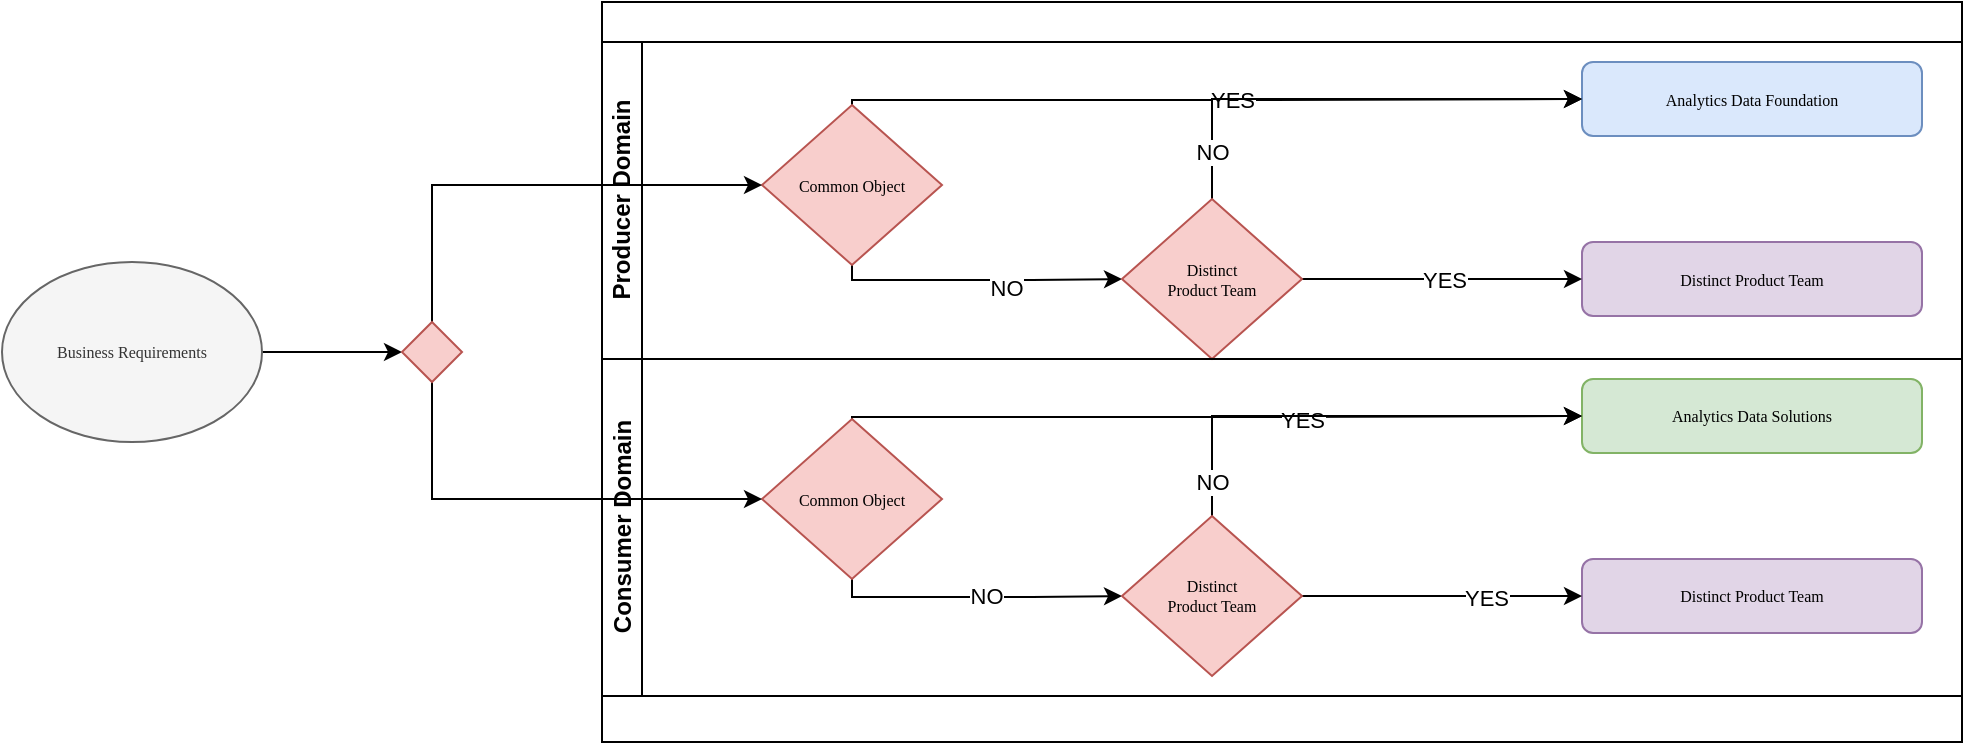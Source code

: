 <mxfile version="21.6.2" type="github">
  <diagram name="Page-1" id="c7488fd3-1785-93aa-aadb-54a6760d102a">
    <mxGraphModel dx="1901" dy="1033" grid="1" gridSize="10" guides="1" tooltips="1" connect="1" arrows="1" fold="1" page="1" pageScale="1" pageWidth="1100" pageHeight="850" background="none" math="0" shadow="0">
      <root>
        <mxCell id="0" />
        <mxCell id="1" parent="0" />
        <mxCell id="2b4e8129b02d487f-1" value="" style="swimlane;html=1;childLayout=stackLayout;horizontal=1;startSize=20;horizontalStack=0;rounded=0;shadow=0;labelBackgroundColor=none;strokeWidth=1;fontFamily=Verdana;fontSize=8;align=center;" parent="1" vertex="1">
          <mxGeometry x="340" y="70" width="680" height="370" as="geometry" />
        </mxCell>
        <mxCell id="2b4e8129b02d487f-2" value="Producer Domain" style="swimlane;html=1;startSize=20;horizontal=0;" parent="2b4e8129b02d487f-1" vertex="1">
          <mxGeometry y="20" width="680" height="158.5" as="geometry" />
        </mxCell>
        <mxCell id="2b4e8129b02d487f-6" value="Analytics Data Foundation" style="rounded=1;whiteSpace=wrap;html=1;shadow=0;labelBackgroundColor=none;strokeWidth=1;fontFamily=Verdana;fontSize=8;align=center;fillColor=#dae8fc;strokeColor=#6c8ebf;" parent="2b4e8129b02d487f-2" vertex="1">
          <mxGeometry x="490" y="10" width="170" height="37" as="geometry" />
        </mxCell>
        <mxCell id="4Af8fCJvCM1kXZFT_8PY-9" style="edgeStyle=orthogonalEdgeStyle;rounded=0;orthogonalLoop=1;jettySize=auto;html=1;exitX=0.5;exitY=0;exitDx=0;exitDy=0;exitPerimeter=0;entryX=0;entryY=0.5;entryDx=0;entryDy=0;" edge="1" parent="2b4e8129b02d487f-2" source="4Af8fCJvCM1kXZFT_8PY-4" target="2b4e8129b02d487f-6">
          <mxGeometry relative="1" as="geometry">
            <Array as="points">
              <mxPoint x="125" y="29" />
              <mxPoint x="330" y="29" />
            </Array>
          </mxGeometry>
        </mxCell>
        <mxCell id="4Af8fCJvCM1kXZFT_8PY-10" value="YES" style="edgeLabel;html=1;align=center;verticalAlign=middle;resizable=0;points=[];" vertex="1" connectable="0" parent="4Af8fCJvCM1kXZFT_8PY-9">
          <mxGeometry x="0.044" relative="1" as="geometry">
            <mxPoint as="offset" />
          </mxGeometry>
        </mxCell>
        <mxCell id="4Af8fCJvCM1kXZFT_8PY-22" style="edgeStyle=orthogonalEdgeStyle;rounded=0;orthogonalLoop=1;jettySize=auto;html=1;exitX=0.5;exitY=1;exitDx=0;exitDy=0;exitPerimeter=0;entryX=0;entryY=0.5;entryDx=0;entryDy=0;entryPerimeter=0;" edge="1" parent="2b4e8129b02d487f-2" source="4Af8fCJvCM1kXZFT_8PY-4" target="4Af8fCJvCM1kXZFT_8PY-21">
          <mxGeometry relative="1" as="geometry">
            <Array as="points">
              <mxPoint x="125" y="119" />
              <mxPoint x="215" y="119" />
            </Array>
          </mxGeometry>
        </mxCell>
        <mxCell id="4Af8fCJvCM1kXZFT_8PY-23" value="NO" style="edgeLabel;html=1;align=center;verticalAlign=middle;resizable=0;points=[];" vertex="1" connectable="0" parent="4Af8fCJvCM1kXZFT_8PY-22">
          <mxGeometry x="0.185" y="-4" relative="1" as="geometry">
            <mxPoint as="offset" />
          </mxGeometry>
        </mxCell>
        <mxCell id="4Af8fCJvCM1kXZFT_8PY-4" value="Common Object" style="strokeWidth=1;html=1;shape=mxgraph.flowchart.decision;whiteSpace=wrap;rounded=1;shadow=0;labelBackgroundColor=none;fontFamily=Verdana;fontSize=8;align=center;fillColor=#f8cecc;strokeColor=#b85450;" vertex="1" parent="2b4e8129b02d487f-2">
          <mxGeometry x="80" y="31.5" width="90" height="80" as="geometry" />
        </mxCell>
        <mxCell id="4Af8fCJvCM1kXZFT_8PY-7" value="Distinct Product Team" style="rounded=1;whiteSpace=wrap;html=1;shadow=0;labelBackgroundColor=none;strokeWidth=1;fontFamily=Verdana;fontSize=8;align=center;fillColor=#e1d5e7;strokeColor=#9673a6;" vertex="1" parent="2b4e8129b02d487f-2">
          <mxGeometry x="490" y="100" width="170" height="37" as="geometry" />
        </mxCell>
        <mxCell id="4Af8fCJvCM1kXZFT_8PY-25" style="edgeStyle=orthogonalEdgeStyle;rounded=0;orthogonalLoop=1;jettySize=auto;html=1;exitX=1;exitY=0.5;exitDx=0;exitDy=0;exitPerimeter=0;entryX=0;entryY=0.5;entryDx=0;entryDy=0;" edge="1" parent="2b4e8129b02d487f-2" source="4Af8fCJvCM1kXZFT_8PY-21" target="4Af8fCJvCM1kXZFT_8PY-7">
          <mxGeometry relative="1" as="geometry" />
        </mxCell>
        <mxCell id="4Af8fCJvCM1kXZFT_8PY-26" value="YES" style="edgeLabel;html=1;align=center;verticalAlign=middle;resizable=0;points=[];" vertex="1" connectable="0" parent="4Af8fCJvCM1kXZFT_8PY-25">
          <mxGeometry x="0.006" y="1" relative="1" as="geometry">
            <mxPoint y="1" as="offset" />
          </mxGeometry>
        </mxCell>
        <mxCell id="4Af8fCJvCM1kXZFT_8PY-27" style="edgeStyle=orthogonalEdgeStyle;rounded=0;orthogonalLoop=1;jettySize=auto;html=1;exitX=0.5;exitY=0;exitDx=0;exitDy=0;exitPerimeter=0;entryX=0;entryY=0.5;entryDx=0;entryDy=0;" edge="1" parent="2b4e8129b02d487f-2" source="4Af8fCJvCM1kXZFT_8PY-21" target="2b4e8129b02d487f-6">
          <mxGeometry relative="1" as="geometry" />
        </mxCell>
        <mxCell id="4Af8fCJvCM1kXZFT_8PY-28" value="NO" style="edgeLabel;html=1;align=center;verticalAlign=middle;resizable=0;points=[];" vertex="1" connectable="0" parent="4Af8fCJvCM1kXZFT_8PY-27">
          <mxGeometry x="-0.8" relative="1" as="geometry">
            <mxPoint as="offset" />
          </mxGeometry>
        </mxCell>
        <mxCell id="4Af8fCJvCM1kXZFT_8PY-21" value="Distinct &lt;br&gt;Product Team" style="strokeWidth=1;html=1;shape=mxgraph.flowchart.decision;whiteSpace=wrap;rounded=1;shadow=0;labelBackgroundColor=none;fontFamily=Verdana;fontSize=8;align=center;fillColor=#f8cecc;strokeColor=#b85450;" vertex="1" parent="2b4e8129b02d487f-2">
          <mxGeometry x="260" y="78.5" width="90" height="80" as="geometry" />
        </mxCell>
        <mxCell id="2b4e8129b02d487f-3" value="Consumer Domain" style="swimlane;html=1;startSize=20;horizontal=0;" parent="2b4e8129b02d487f-1" vertex="1">
          <mxGeometry y="178.5" width="680" height="168.5" as="geometry" />
        </mxCell>
        <mxCell id="4Af8fCJvCM1kXZFT_8PY-5" value="Analytics Data Solutions" style="rounded=1;whiteSpace=wrap;html=1;shadow=0;labelBackgroundColor=none;strokeWidth=1;fontFamily=Verdana;fontSize=8;align=center;fillColor=#d5e8d4;strokeColor=#82b366;" vertex="1" parent="2b4e8129b02d487f-3">
          <mxGeometry x="490" y="10" width="170" height="37" as="geometry" />
        </mxCell>
        <mxCell id="4Af8fCJvCM1kXZFT_8PY-11" style="edgeStyle=orthogonalEdgeStyle;rounded=0;orthogonalLoop=1;jettySize=auto;html=1;exitX=0.5;exitY=0;exitDx=0;exitDy=0;exitPerimeter=0;entryX=0;entryY=0.5;entryDx=0;entryDy=0;" edge="1" parent="2b4e8129b02d487f-3" source="4Af8fCJvCM1kXZFT_8PY-6" target="4Af8fCJvCM1kXZFT_8PY-5">
          <mxGeometry relative="1" as="geometry">
            <Array as="points">
              <mxPoint x="125" y="29" />
              <mxPoint x="330" y="29" />
            </Array>
          </mxGeometry>
        </mxCell>
        <mxCell id="4Af8fCJvCM1kXZFT_8PY-12" value="YES" style="edgeLabel;html=1;align=center;verticalAlign=middle;resizable=0;points=[];" vertex="1" connectable="0" parent="4Af8fCJvCM1kXZFT_8PY-11">
          <mxGeometry x="0.232" y="-1" relative="1" as="geometry">
            <mxPoint as="offset" />
          </mxGeometry>
        </mxCell>
        <mxCell id="4Af8fCJvCM1kXZFT_8PY-19" style="edgeStyle=orthogonalEdgeStyle;rounded=0;orthogonalLoop=1;jettySize=auto;html=1;exitX=0.5;exitY=1;exitDx=0;exitDy=0;exitPerimeter=0;entryX=0;entryY=0.5;entryDx=0;entryDy=0;entryPerimeter=0;" edge="1" parent="2b4e8129b02d487f-3" source="4Af8fCJvCM1kXZFT_8PY-6" target="4Af8fCJvCM1kXZFT_8PY-13">
          <mxGeometry relative="1" as="geometry">
            <Array as="points">
              <mxPoint x="125" y="119" />
              <mxPoint x="215" y="119" />
            </Array>
          </mxGeometry>
        </mxCell>
        <mxCell id="4Af8fCJvCM1kXZFT_8PY-20" value="NO" style="edgeLabel;html=1;align=center;verticalAlign=middle;resizable=0;points=[];" vertex="1" connectable="0" parent="4Af8fCJvCM1kXZFT_8PY-19">
          <mxGeometry x="0.057" y="1" relative="1" as="geometry">
            <mxPoint as="offset" />
          </mxGeometry>
        </mxCell>
        <mxCell id="4Af8fCJvCM1kXZFT_8PY-6" value="Common Object" style="strokeWidth=1;html=1;shape=mxgraph.flowchart.decision;whiteSpace=wrap;rounded=1;shadow=0;labelBackgroundColor=none;fontFamily=Verdana;fontSize=8;align=center;fillColor=#f8cecc;strokeColor=#b85450;" vertex="1" parent="2b4e8129b02d487f-3">
          <mxGeometry x="80" y="30" width="90" height="80" as="geometry" />
        </mxCell>
        <mxCell id="4Af8fCJvCM1kXZFT_8PY-8" value="Distinct Product Team" style="rounded=1;whiteSpace=wrap;html=1;shadow=0;labelBackgroundColor=none;strokeWidth=1;fontFamily=Verdana;fontSize=8;align=center;fillColor=#e1d5e7;strokeColor=#9673a6;" vertex="1" parent="2b4e8129b02d487f-3">
          <mxGeometry x="490" y="100" width="170" height="37" as="geometry" />
        </mxCell>
        <mxCell id="4Af8fCJvCM1kXZFT_8PY-15" style="edgeStyle=orthogonalEdgeStyle;rounded=0;orthogonalLoop=1;jettySize=auto;html=1;exitX=0.5;exitY=0;exitDx=0;exitDy=0;exitPerimeter=0;entryX=0;entryY=0.5;entryDx=0;entryDy=0;" edge="1" parent="2b4e8129b02d487f-3" source="4Af8fCJvCM1kXZFT_8PY-13" target="4Af8fCJvCM1kXZFT_8PY-5">
          <mxGeometry relative="1" as="geometry" />
        </mxCell>
        <mxCell id="4Af8fCJvCM1kXZFT_8PY-16" value="NO" style="edgeLabel;html=1;align=center;verticalAlign=middle;resizable=0;points=[];" vertex="1" connectable="0" parent="4Af8fCJvCM1kXZFT_8PY-15">
          <mxGeometry x="-0.853" relative="1" as="geometry">
            <mxPoint as="offset" />
          </mxGeometry>
        </mxCell>
        <mxCell id="4Af8fCJvCM1kXZFT_8PY-17" style="edgeStyle=orthogonalEdgeStyle;rounded=0;orthogonalLoop=1;jettySize=auto;html=1;exitX=1;exitY=0.5;exitDx=0;exitDy=0;exitPerimeter=0;entryX=0;entryY=0.5;entryDx=0;entryDy=0;" edge="1" parent="2b4e8129b02d487f-3" source="4Af8fCJvCM1kXZFT_8PY-13" target="4Af8fCJvCM1kXZFT_8PY-8">
          <mxGeometry relative="1" as="geometry" />
        </mxCell>
        <mxCell id="4Af8fCJvCM1kXZFT_8PY-18" value="YES" style="edgeLabel;html=1;align=center;verticalAlign=middle;resizable=0;points=[];" vertex="1" connectable="0" parent="4Af8fCJvCM1kXZFT_8PY-17">
          <mxGeometry x="0.306" relative="1" as="geometry">
            <mxPoint y="1" as="offset" />
          </mxGeometry>
        </mxCell>
        <mxCell id="4Af8fCJvCM1kXZFT_8PY-13" value="Distinct &lt;br&gt;Product Team" style="strokeWidth=1;html=1;shape=mxgraph.flowchart.decision;whiteSpace=wrap;rounded=1;shadow=0;labelBackgroundColor=none;fontFamily=Verdana;fontSize=8;align=center;fillColor=#f8cecc;strokeColor=#b85450;" vertex="1" parent="2b4e8129b02d487f-3">
          <mxGeometry x="260" y="78.5" width="90" height="80" as="geometry" />
        </mxCell>
        <mxCell id="4Af8fCJvCM1kXZFT_8PY-3" style="edgeStyle=orthogonalEdgeStyle;rounded=0;orthogonalLoop=1;jettySize=auto;html=1;exitX=1;exitY=0.5;exitDx=0;exitDy=0;" edge="1" parent="1" source="2b4e8129b02d487f-5" target="4Af8fCJvCM1kXZFT_8PY-2">
          <mxGeometry relative="1" as="geometry" />
        </mxCell>
        <mxCell id="2b4e8129b02d487f-5" value="Business Requirements" style="ellipse;whiteSpace=wrap;html=1;rounded=0;shadow=0;labelBackgroundColor=none;strokeWidth=1;fontFamily=Verdana;fontSize=8;align=center;fillColor=#f5f5f5;fontColor=#333333;strokeColor=#666666;" parent="1" vertex="1">
          <mxGeometry x="40" y="200" width="130" height="90" as="geometry" />
        </mxCell>
        <mxCell id="4Af8fCJvCM1kXZFT_8PY-30" style="edgeStyle=orthogonalEdgeStyle;rounded=0;orthogonalLoop=1;jettySize=auto;html=1;exitX=0.5;exitY=0;exitDx=0;exitDy=0;exitPerimeter=0;entryX=0;entryY=0.5;entryDx=0;entryDy=0;entryPerimeter=0;" edge="1" parent="1" source="4Af8fCJvCM1kXZFT_8PY-2" target="4Af8fCJvCM1kXZFT_8PY-4">
          <mxGeometry relative="1" as="geometry" />
        </mxCell>
        <mxCell id="4Af8fCJvCM1kXZFT_8PY-31" style="edgeStyle=orthogonalEdgeStyle;rounded=0;orthogonalLoop=1;jettySize=auto;html=1;exitX=0.5;exitY=1;exitDx=0;exitDy=0;exitPerimeter=0;entryX=0;entryY=0.5;entryDx=0;entryDy=0;entryPerimeter=0;" edge="1" parent="1" source="4Af8fCJvCM1kXZFT_8PY-2" target="4Af8fCJvCM1kXZFT_8PY-6">
          <mxGeometry relative="1" as="geometry" />
        </mxCell>
        <mxCell id="4Af8fCJvCM1kXZFT_8PY-2" value="" style="strokeWidth=1;html=1;shape=mxgraph.flowchart.decision;whiteSpace=wrap;rounded=1;shadow=0;labelBackgroundColor=none;fontFamily=Verdana;fontSize=8;align=center;fillColor=#f8cecc;strokeColor=#b85450;" vertex="1" parent="1">
          <mxGeometry x="240" y="230.0" width="30" height="30" as="geometry" />
        </mxCell>
      </root>
    </mxGraphModel>
  </diagram>
</mxfile>
